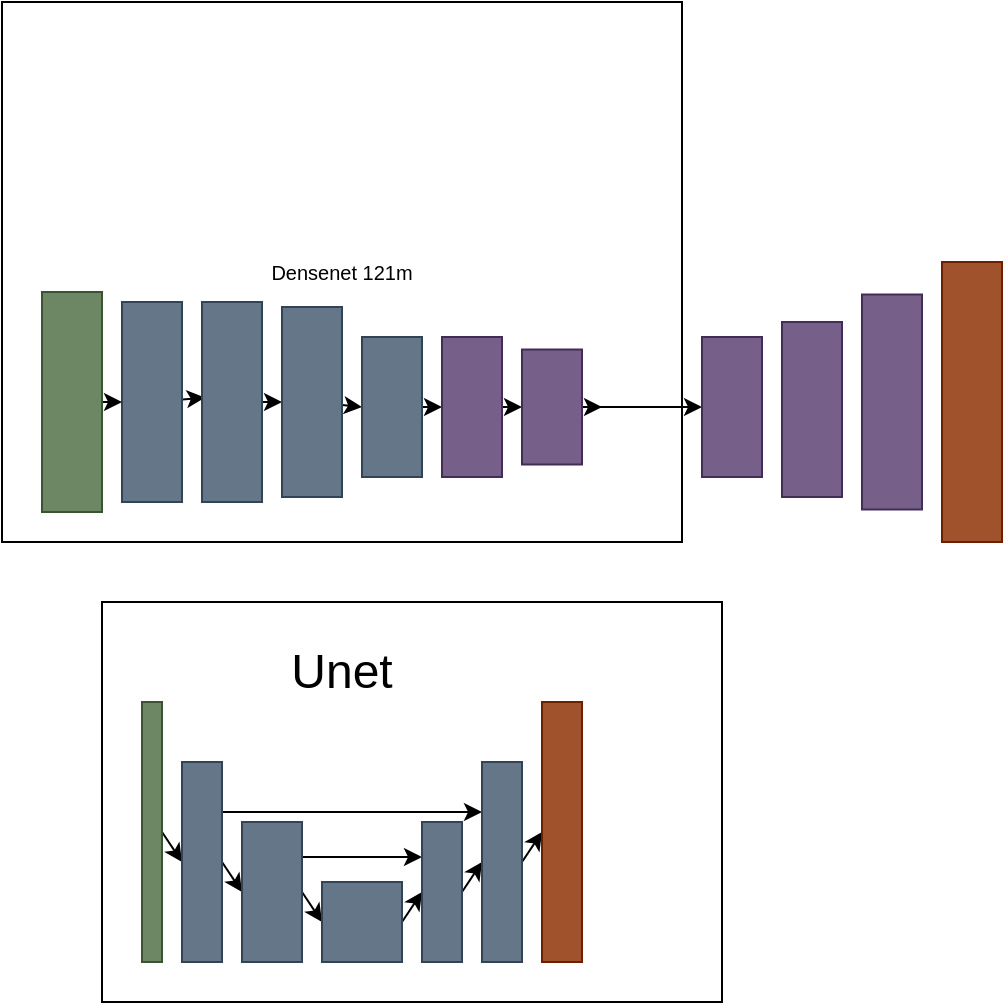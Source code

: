 <mxfile>
    <diagram id="ox3XXdQyISaibv1qbEl-" name="Page-1">
        <mxGraphModel dx="682" dy="730" grid="1" gridSize="10" guides="1" tooltips="1" connect="1" arrows="1" fold="1" page="1" pageScale="1" pageWidth="1169" pageHeight="827" math="0" shadow="0">
            <root>
                <mxCell id="0"/>
                <mxCell id="1" parent="0"/>
                <mxCell id="2" value="&lt;font size=&quot;1&quot;&gt;Densenet 121m&lt;/font&gt;" style="rounded=0;whiteSpace=wrap;html=1;" vertex="1" parent="1">
                    <mxGeometry x="130" y="180" width="340" height="270" as="geometry"/>
                </mxCell>
                <mxCell id="9" style="edgeStyle=none;html=1;entryX=0.047;entryY=0.478;entryDx=0;entryDy=0;entryPerimeter=0;fontSize=24;" edge="1" parent="1" source="3" target="4">
                    <mxGeometry relative="1" as="geometry"/>
                </mxCell>
                <mxCell id="3" value="" style="rounded=0;whiteSpace=wrap;html=1;fontSize=24;fillColor=#647687;fontColor=#ffffff;strokeColor=#314354;" vertex="1" parent="1">
                    <mxGeometry x="190" y="330" width="30" height="100" as="geometry"/>
                </mxCell>
                <mxCell id="10" style="edgeStyle=none;html=1;entryX=0;entryY=0.5;entryDx=0;entryDy=0;fontSize=24;" edge="1" parent="1" source="4" target="5">
                    <mxGeometry relative="1" as="geometry"/>
                </mxCell>
                <mxCell id="4" value="" style="rounded=0;whiteSpace=wrap;html=1;fontSize=24;fillColor=#647687;fontColor=#ffffff;strokeColor=#314354;" vertex="1" parent="1">
                    <mxGeometry x="230" y="330" width="30" height="100" as="geometry"/>
                </mxCell>
                <mxCell id="12" style="edgeStyle=none;html=1;entryX=0;entryY=0.5;entryDx=0;entryDy=0;fontSize=24;" edge="1" parent="1" source="5" target="11">
                    <mxGeometry relative="1" as="geometry"/>
                </mxCell>
                <mxCell id="5" value="" style="rounded=0;whiteSpace=wrap;html=1;fontSize=24;fillColor=#647687;fontColor=#ffffff;strokeColor=#314354;" vertex="1" parent="1">
                    <mxGeometry x="270" y="332.5" width="30" height="95" as="geometry"/>
                </mxCell>
                <mxCell id="8" style="edgeStyle=none;html=1;entryX=0;entryY=0.5;entryDx=0;entryDy=0;fontSize=24;" edge="1" parent="1" source="6" target="3">
                    <mxGeometry relative="1" as="geometry"/>
                </mxCell>
                <mxCell id="6" value="" style="rounded=0;whiteSpace=wrap;html=1;fontSize=24;fillColor=#6d8764;fontColor=#ffffff;strokeColor=#3A5431;" vertex="1" parent="1">
                    <mxGeometry x="150" y="325" width="30" height="110" as="geometry"/>
                </mxCell>
                <mxCell id="14" style="edgeStyle=none;html=1;entryX=0;entryY=0.5;entryDx=0;entryDy=0;fontSize=24;" edge="1" parent="1" source="11" target="13">
                    <mxGeometry relative="1" as="geometry"/>
                </mxCell>
                <mxCell id="11" value="" style="rounded=0;whiteSpace=wrap;html=1;fontSize=24;fillColor=#647687;fontColor=#ffffff;strokeColor=#314354;" vertex="1" parent="1">
                    <mxGeometry x="310" y="347.5" width="30" height="70" as="geometry"/>
                </mxCell>
                <mxCell id="16" style="edgeStyle=none;html=1;entryX=0;entryY=0.5;entryDx=0;entryDy=0;fontSize=24;" edge="1" parent="1" source="13" target="15">
                    <mxGeometry relative="1" as="geometry"/>
                </mxCell>
                <mxCell id="13" value="" style="rounded=0;whiteSpace=wrap;html=1;fontSize=24;fillColor=#76608a;fontColor=#ffffff;strokeColor=#432D57;" vertex="1" parent="1">
                    <mxGeometry x="350" y="347.5" width="30" height="70" as="geometry"/>
                </mxCell>
                <mxCell id="18" style="edgeStyle=none;html=1;entryX=0;entryY=0.5;entryDx=0;entryDy=0;fontSize=24;" edge="1" parent="1" source="15">
                    <mxGeometry relative="1" as="geometry">
                        <mxPoint x="430" y="382.5" as="targetPoint"/>
                    </mxGeometry>
                </mxCell>
                <mxCell id="40" style="edgeStyle=none;html=1;fontSize=24;" edge="1" parent="1" source="15">
                    <mxGeometry relative="1" as="geometry">
                        <mxPoint x="480" y="382.5" as="targetPoint"/>
                    </mxGeometry>
                </mxCell>
                <mxCell id="15" value="" style="rounded=0;whiteSpace=wrap;html=1;fontSize=24;fillColor=#76608a;fontColor=#ffffff;strokeColor=#432D57;" vertex="1" parent="1">
                    <mxGeometry x="390" y="353.75" width="30" height="57.5" as="geometry"/>
                </mxCell>
                <mxCell id="19" value="" style="rounded=0;whiteSpace=wrap;html=1;fontSize=24;" vertex="1" parent="1">
                    <mxGeometry x="180" y="480" width="310" height="200" as="geometry"/>
                </mxCell>
                <mxCell id="20" value="Unet" style="text;html=1;strokeColor=none;fillColor=none;align=center;verticalAlign=middle;whiteSpace=wrap;rounded=0;fontSize=24;" vertex="1" parent="1">
                    <mxGeometry x="270" y="500" width="60" height="30" as="geometry"/>
                </mxCell>
                <mxCell id="33" style="edgeStyle=none;html=1;exitX=1;exitY=0.5;exitDx=0;exitDy=0;entryX=0;entryY=0.5;entryDx=0;entryDy=0;fontSize=24;" edge="1" parent="1" source="21" target="24">
                    <mxGeometry relative="1" as="geometry"/>
                </mxCell>
                <mxCell id="21" value="" style="rounded=0;whiteSpace=wrap;html=1;fontSize=24;fillColor=#6d8764;fontColor=#ffffff;strokeColor=#3A5431;" vertex="1" parent="1">
                    <mxGeometry x="200" y="530" width="10" height="130" as="geometry"/>
                </mxCell>
                <mxCell id="31" style="edgeStyle=none;html=1;exitX=1;exitY=0.25;exitDx=0;exitDy=0;entryX=0;entryY=0.25;entryDx=0;entryDy=0;fontSize=24;" edge="1" parent="1" source="24" target="28">
                    <mxGeometry relative="1" as="geometry"/>
                </mxCell>
                <mxCell id="34" style="edgeStyle=none;html=1;exitX=1;exitY=0.5;exitDx=0;exitDy=0;entryX=0;entryY=0.5;entryDx=0;entryDy=0;fontSize=24;" edge="1" parent="1" source="24" target="25">
                    <mxGeometry relative="1" as="geometry"/>
                </mxCell>
                <mxCell id="24" value="" style="rounded=0;whiteSpace=wrap;html=1;fontSize=24;fillColor=#647687;fontColor=#ffffff;strokeColor=#314354;" vertex="1" parent="1">
                    <mxGeometry x="220" y="560" width="20" height="100" as="geometry"/>
                </mxCell>
                <mxCell id="32" style="edgeStyle=none;html=1;exitX=1;exitY=0.25;exitDx=0;exitDy=0;entryX=0;entryY=0.25;entryDx=0;entryDy=0;fontSize=24;" edge="1" parent="1" source="25" target="27">
                    <mxGeometry relative="1" as="geometry"/>
                </mxCell>
                <mxCell id="35" style="edgeStyle=none;html=1;exitX=1;exitY=0.5;exitDx=0;exitDy=0;entryX=0;entryY=0.5;entryDx=0;entryDy=0;fontSize=24;" edge="1" parent="1" source="25" target="26">
                    <mxGeometry relative="1" as="geometry"/>
                </mxCell>
                <mxCell id="25" value="" style="rounded=0;whiteSpace=wrap;html=1;fontSize=24;fillColor=#647687;fontColor=#ffffff;strokeColor=#314354;" vertex="1" parent="1">
                    <mxGeometry x="250" y="590" width="30" height="70" as="geometry"/>
                </mxCell>
                <mxCell id="36" style="edgeStyle=none;html=1;exitX=1;exitY=0.5;exitDx=0;exitDy=0;entryX=0;entryY=0.5;entryDx=0;entryDy=0;fontSize=24;" edge="1" parent="1" source="26" target="27">
                    <mxGeometry relative="1" as="geometry"/>
                </mxCell>
                <mxCell id="26" value="" style="rounded=0;whiteSpace=wrap;html=1;fontSize=24;fillColor=#647687;fontColor=#ffffff;strokeColor=#314354;" vertex="1" parent="1">
                    <mxGeometry x="290" y="620" width="40" height="40" as="geometry"/>
                </mxCell>
                <mxCell id="37" style="edgeStyle=none;html=1;exitX=1;exitY=0.5;exitDx=0;exitDy=0;entryX=0;entryY=0.5;entryDx=0;entryDy=0;fontSize=24;" edge="1" parent="1" source="27" target="28">
                    <mxGeometry relative="1" as="geometry"/>
                </mxCell>
                <mxCell id="27" value="" style="rounded=0;whiteSpace=wrap;html=1;fontSize=24;fillColor=#647687;fontColor=#ffffff;strokeColor=#314354;" vertex="1" parent="1">
                    <mxGeometry x="340" y="590" width="20" height="70" as="geometry"/>
                </mxCell>
                <mxCell id="38" style="edgeStyle=none;html=1;exitX=1;exitY=0.5;exitDx=0;exitDy=0;entryX=0;entryY=0.5;entryDx=0;entryDy=0;fontSize=24;" edge="1" parent="1" source="28" target="29">
                    <mxGeometry relative="1" as="geometry"/>
                </mxCell>
                <mxCell id="28" value="" style="rounded=0;whiteSpace=wrap;html=1;fontSize=24;fillColor=#647687;fontColor=#ffffff;strokeColor=#314354;" vertex="1" parent="1">
                    <mxGeometry x="370" y="560" width="20" height="100" as="geometry"/>
                </mxCell>
                <mxCell id="29" value="" style="rounded=0;whiteSpace=wrap;html=1;fontSize=24;fillColor=#a0522d;fontColor=#ffffff;strokeColor=#6D1F00;" vertex="1" parent="1">
                    <mxGeometry x="400" y="530" width="20" height="130" as="geometry"/>
                </mxCell>
                <mxCell id="41" value="" style="rounded=0;whiteSpace=wrap;html=1;fontSize=24;fillColor=#76608a;fontColor=#ffffff;strokeColor=#432D57;" vertex="1" parent="1">
                    <mxGeometry x="480" y="347.5" width="30" height="70" as="geometry"/>
                </mxCell>
                <mxCell id="42" value="" style="rounded=0;whiteSpace=wrap;html=1;fontSize=24;fillColor=#76608a;fontColor=#ffffff;strokeColor=#432D57;" vertex="1" parent="1">
                    <mxGeometry x="520" y="340" width="30" height="87.5" as="geometry"/>
                </mxCell>
                <mxCell id="43" value="" style="rounded=0;whiteSpace=wrap;html=1;fontSize=24;fillColor=#76608a;fontColor=#ffffff;strokeColor=#432D57;" vertex="1" parent="1">
                    <mxGeometry x="560" y="326.25" width="30" height="107.5" as="geometry"/>
                </mxCell>
                <mxCell id="44" value="" style="rounded=0;whiteSpace=wrap;html=1;fontSize=24;fillColor=#a0522d;fontColor=#ffffff;strokeColor=#6D1F00;" vertex="1" parent="1">
                    <mxGeometry x="600" y="310" width="30" height="140" as="geometry"/>
                </mxCell>
            </root>
        </mxGraphModel>
    </diagram>
</mxfile>